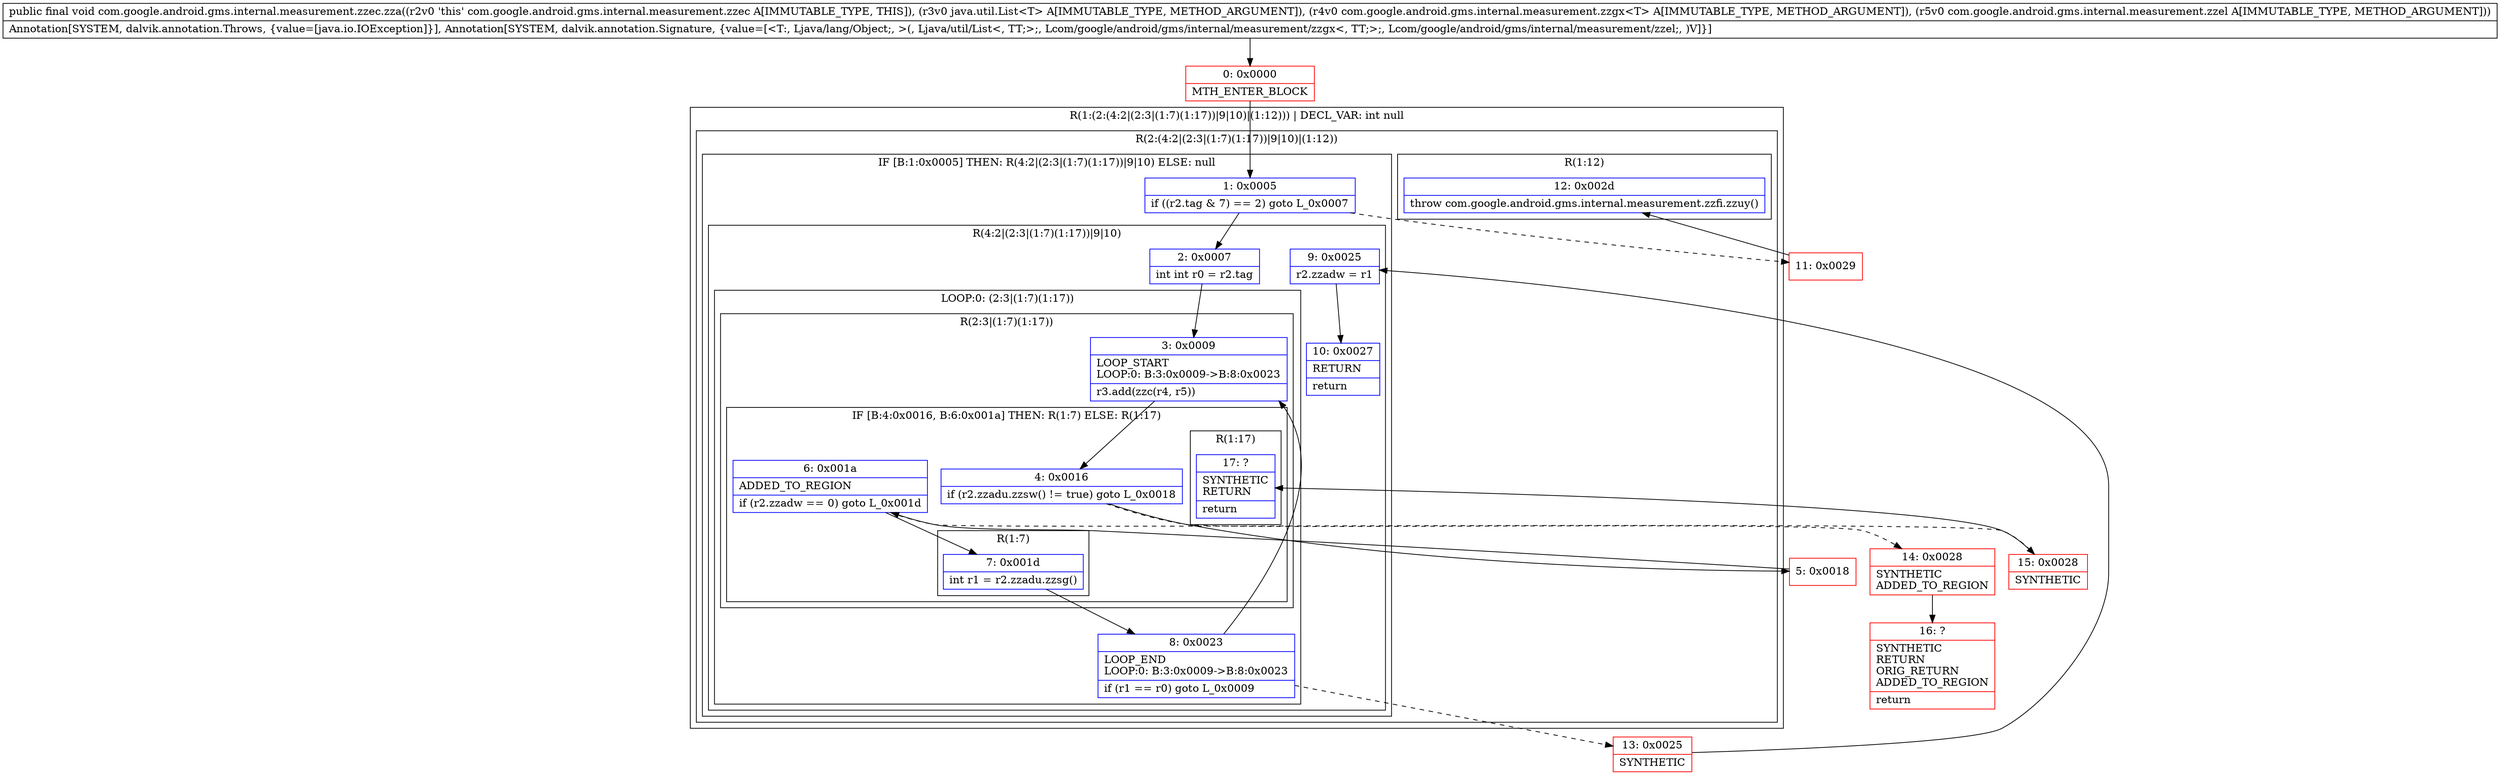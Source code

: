 digraph "CFG forcom.google.android.gms.internal.measurement.zzec.zza(Ljava\/util\/List;Lcom\/google\/android\/gms\/internal\/measurement\/zzgx;Lcom\/google\/android\/gms\/internal\/measurement\/zzel;)V" {
subgraph cluster_Region_2128603016 {
label = "R(1:(2:(4:2|(2:3|(1:7)(1:17))|9|10)|(1:12))) | DECL_VAR: int null\l";
node [shape=record,color=blue];
subgraph cluster_Region_1517214715 {
label = "R(2:(4:2|(2:3|(1:7)(1:17))|9|10)|(1:12))";
node [shape=record,color=blue];
subgraph cluster_IfRegion_49944796 {
label = "IF [B:1:0x0005] THEN: R(4:2|(2:3|(1:7)(1:17))|9|10) ELSE: null";
node [shape=record,color=blue];
Node_1 [shape=record,label="{1\:\ 0x0005|if ((r2.tag & 7) == 2) goto L_0x0007\l}"];
subgraph cluster_Region_241615558 {
label = "R(4:2|(2:3|(1:7)(1:17))|9|10)";
node [shape=record,color=blue];
Node_2 [shape=record,label="{2\:\ 0x0007|int int r0 = r2.tag\l}"];
subgraph cluster_LoopRegion_1146272289 {
label = "LOOP:0: (2:3|(1:7)(1:17))";
node [shape=record,color=blue];
Node_8 [shape=record,label="{8\:\ 0x0023|LOOP_END\lLOOP:0: B:3:0x0009\-\>B:8:0x0023\l|if (r1 == r0) goto L_0x0009\l}"];
subgraph cluster_Region_612498112 {
label = "R(2:3|(1:7)(1:17))";
node [shape=record,color=blue];
Node_3 [shape=record,label="{3\:\ 0x0009|LOOP_START\lLOOP:0: B:3:0x0009\-\>B:8:0x0023\l|r3.add(zzc(r4, r5))\l}"];
subgraph cluster_IfRegion_635681407 {
label = "IF [B:4:0x0016, B:6:0x001a] THEN: R(1:7) ELSE: R(1:17)";
node [shape=record,color=blue];
Node_4 [shape=record,label="{4\:\ 0x0016|if (r2.zzadu.zzsw() != true) goto L_0x0018\l}"];
Node_6 [shape=record,label="{6\:\ 0x001a|ADDED_TO_REGION\l|if (r2.zzadw == 0) goto L_0x001d\l}"];
subgraph cluster_Region_1490174324 {
label = "R(1:7)";
node [shape=record,color=blue];
Node_7 [shape=record,label="{7\:\ 0x001d|int r1 = r2.zzadu.zzsg()\l}"];
}
subgraph cluster_Region_167648315 {
label = "R(1:17)";
node [shape=record,color=blue];
Node_17 [shape=record,label="{17\:\ ?|SYNTHETIC\lRETURN\l|return\l}"];
}
}
}
}
Node_9 [shape=record,label="{9\:\ 0x0025|r2.zzadw = r1\l}"];
Node_10 [shape=record,label="{10\:\ 0x0027|RETURN\l|return\l}"];
}
}
subgraph cluster_Region_1527830816 {
label = "R(1:12)";
node [shape=record,color=blue];
Node_12 [shape=record,label="{12\:\ 0x002d|throw com.google.android.gms.internal.measurement.zzfi.zzuy()\l}"];
}
}
}
Node_0 [shape=record,color=red,label="{0\:\ 0x0000|MTH_ENTER_BLOCK\l}"];
Node_5 [shape=record,color=red,label="{5\:\ 0x0018}"];
Node_11 [shape=record,color=red,label="{11\:\ 0x0029}"];
Node_13 [shape=record,color=red,label="{13\:\ 0x0025|SYNTHETIC\l}"];
Node_14 [shape=record,color=red,label="{14\:\ 0x0028|SYNTHETIC\lADDED_TO_REGION\l}"];
Node_15 [shape=record,color=red,label="{15\:\ 0x0028|SYNTHETIC\l}"];
Node_16 [shape=record,color=red,label="{16\:\ ?|SYNTHETIC\lRETURN\lORIG_RETURN\lADDED_TO_REGION\l|return\l}"];
MethodNode[shape=record,label="{public final void com.google.android.gms.internal.measurement.zzec.zza((r2v0 'this' com.google.android.gms.internal.measurement.zzec A[IMMUTABLE_TYPE, THIS]), (r3v0 java.util.List\<T\> A[IMMUTABLE_TYPE, METHOD_ARGUMENT]), (r4v0 com.google.android.gms.internal.measurement.zzgx\<T\> A[IMMUTABLE_TYPE, METHOD_ARGUMENT]), (r5v0 com.google.android.gms.internal.measurement.zzel A[IMMUTABLE_TYPE, METHOD_ARGUMENT]))  | Annotation[SYSTEM, dalvik.annotation.Throws, \{value=[java.io.IOException]\}], Annotation[SYSTEM, dalvik.annotation.Signature, \{value=[\<T:, Ljava\/lang\/Object;, \>(, Ljava\/util\/List\<, TT;\>;, Lcom\/google\/android\/gms\/internal\/measurement\/zzgx\<, TT;\>;, Lcom\/google\/android\/gms\/internal\/measurement\/zzel;, )V]\}]\l}"];
MethodNode -> Node_0;
Node_1 -> Node_2;
Node_1 -> Node_11[style=dashed];
Node_2 -> Node_3;
Node_8 -> Node_3;
Node_8 -> Node_13[style=dashed];
Node_3 -> Node_4;
Node_4 -> Node_5;
Node_4 -> Node_14[style=dashed];
Node_6 -> Node_7;
Node_6 -> Node_15[style=dashed];
Node_7 -> Node_8;
Node_9 -> Node_10;
Node_0 -> Node_1;
Node_5 -> Node_6;
Node_11 -> Node_12;
Node_13 -> Node_9;
Node_14 -> Node_16;
Node_15 -> Node_17;
}

